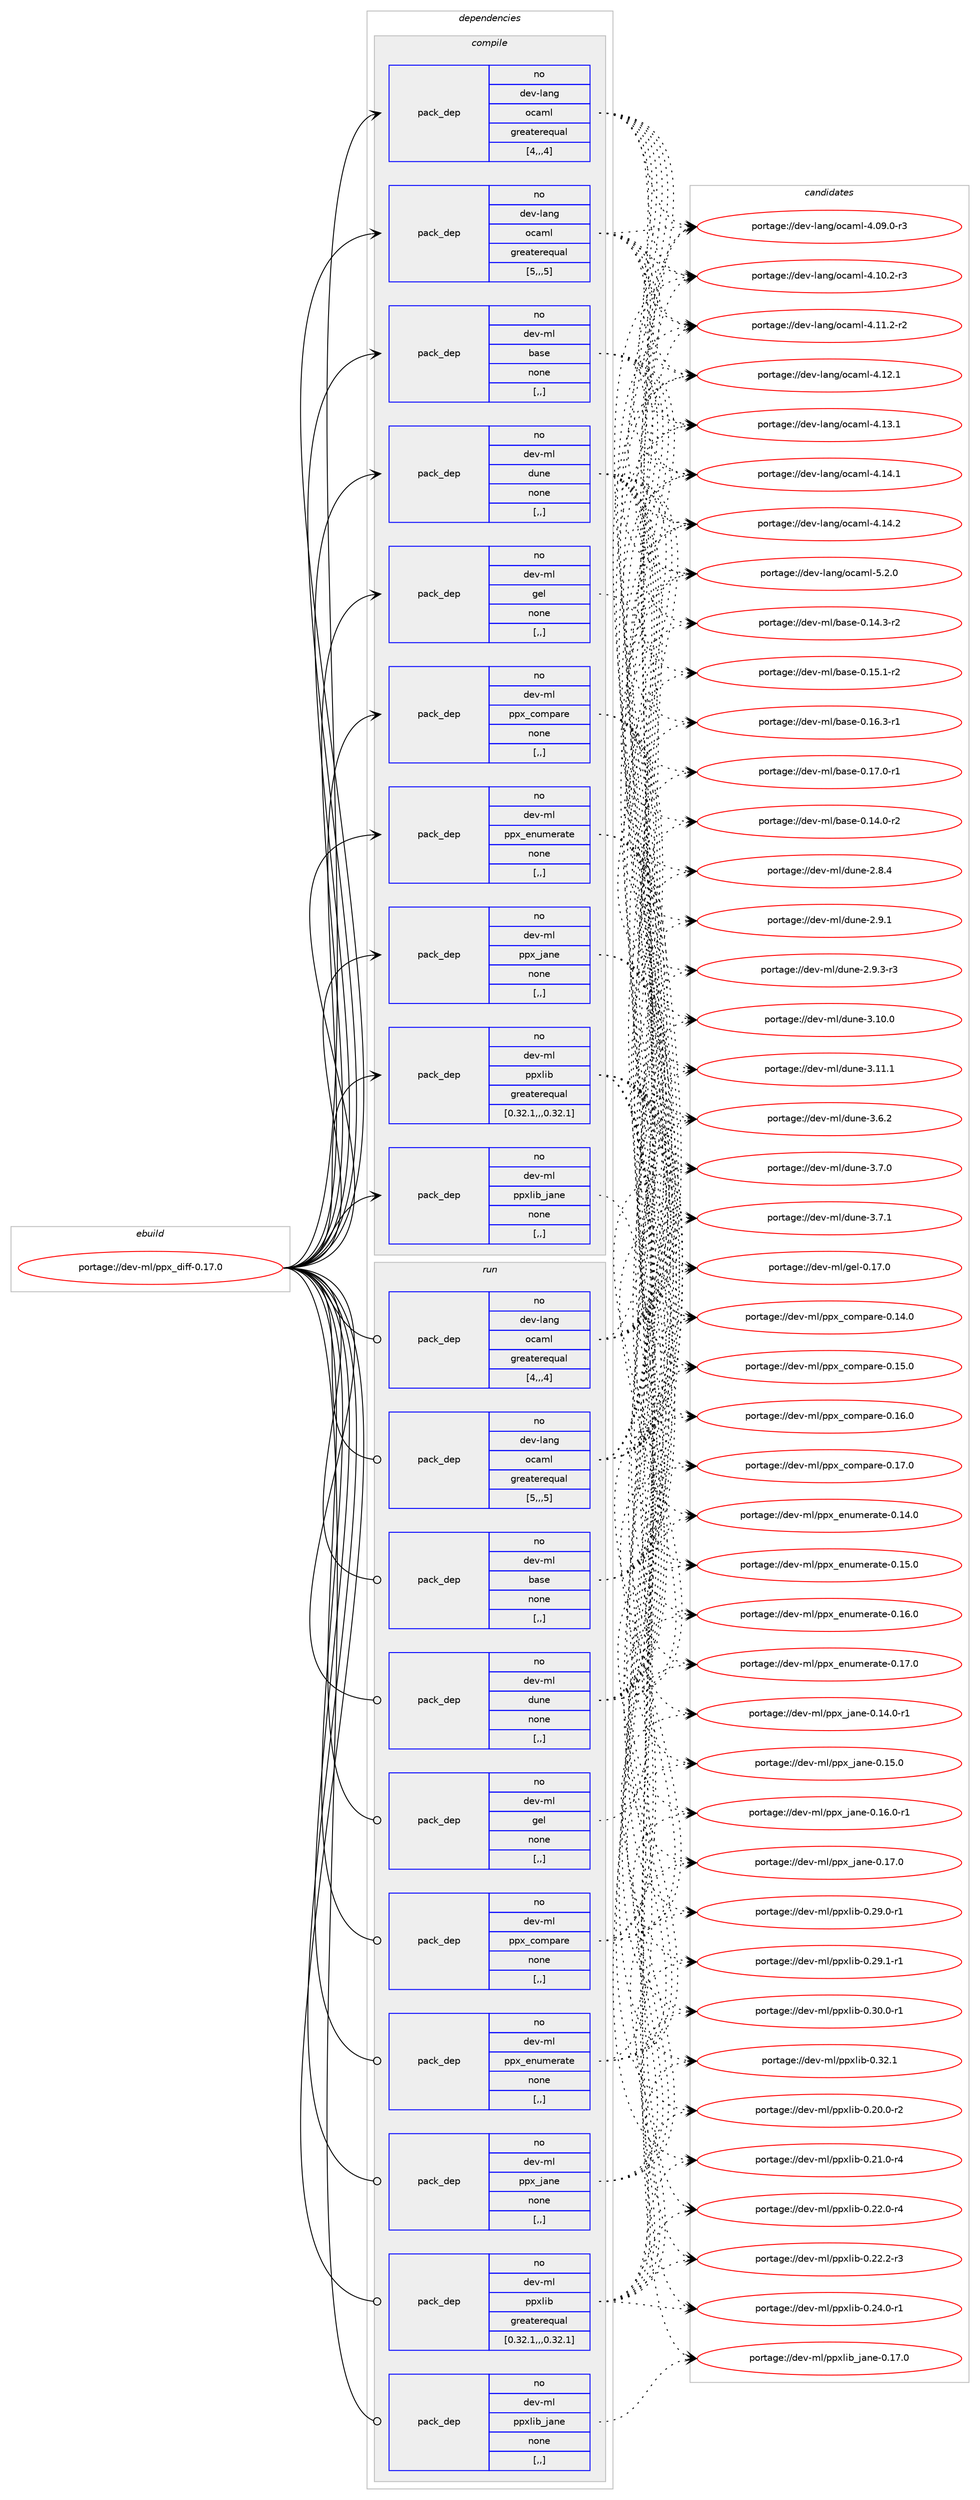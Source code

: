 digraph prolog {

# *************
# Graph options
# *************

newrank=true;
concentrate=true;
compound=true;
graph [rankdir=LR,fontname=Helvetica,fontsize=10,ranksep=1.5];#, ranksep=2.5, nodesep=0.2];
edge  [arrowhead=vee];
node  [fontname=Helvetica,fontsize=10];

# **********
# The ebuild
# **********

subgraph cluster_leftcol {
color=gray;
rank=same;
label=<<i>ebuild</i>>;
id [label="portage://dev-ml/ppx_diff-0.17.0", color=red, width=4, href="../dev-ml/ppx_diff-0.17.0.svg"];
}

# ****************
# The dependencies
# ****************

subgraph cluster_midcol {
color=gray;
label=<<i>dependencies</i>>;
subgraph cluster_compile {
fillcolor="#eeeeee";
style=filled;
label=<<i>compile</i>>;
subgraph pack89373 {
dependency119416 [label=<<TABLE BORDER="0" CELLBORDER="1" CELLSPACING="0" CELLPADDING="4" WIDTH="220"><TR><TD ROWSPAN="6" CELLPADDING="30">pack_dep</TD></TR><TR><TD WIDTH="110">no</TD></TR><TR><TD>dev-lang</TD></TR><TR><TD>ocaml</TD></TR><TR><TD>greaterequal</TD></TR><TR><TD>[4,,,4]</TD></TR></TABLE>>, shape=none, color=blue];
}
id:e -> dependency119416:w [weight=20,style="solid",arrowhead="vee"];
subgraph pack89374 {
dependency119417 [label=<<TABLE BORDER="0" CELLBORDER="1" CELLSPACING="0" CELLPADDING="4" WIDTH="220"><TR><TD ROWSPAN="6" CELLPADDING="30">pack_dep</TD></TR><TR><TD WIDTH="110">no</TD></TR><TR><TD>dev-lang</TD></TR><TR><TD>ocaml</TD></TR><TR><TD>greaterequal</TD></TR><TR><TD>[5,,,5]</TD></TR></TABLE>>, shape=none, color=blue];
}
id:e -> dependency119417:w [weight=20,style="solid",arrowhead="vee"];
subgraph pack89375 {
dependency119418 [label=<<TABLE BORDER="0" CELLBORDER="1" CELLSPACING="0" CELLPADDING="4" WIDTH="220"><TR><TD ROWSPAN="6" CELLPADDING="30">pack_dep</TD></TR><TR><TD WIDTH="110">no</TD></TR><TR><TD>dev-ml</TD></TR><TR><TD>base</TD></TR><TR><TD>none</TD></TR><TR><TD>[,,]</TD></TR></TABLE>>, shape=none, color=blue];
}
id:e -> dependency119418:w [weight=20,style="solid",arrowhead="vee"];
subgraph pack89376 {
dependency119419 [label=<<TABLE BORDER="0" CELLBORDER="1" CELLSPACING="0" CELLPADDING="4" WIDTH="220"><TR><TD ROWSPAN="6" CELLPADDING="30">pack_dep</TD></TR><TR><TD WIDTH="110">no</TD></TR><TR><TD>dev-ml</TD></TR><TR><TD>dune</TD></TR><TR><TD>none</TD></TR><TR><TD>[,,]</TD></TR></TABLE>>, shape=none, color=blue];
}
id:e -> dependency119419:w [weight=20,style="solid",arrowhead="vee"];
subgraph pack89377 {
dependency119420 [label=<<TABLE BORDER="0" CELLBORDER="1" CELLSPACING="0" CELLPADDING="4" WIDTH="220"><TR><TD ROWSPAN="6" CELLPADDING="30">pack_dep</TD></TR><TR><TD WIDTH="110">no</TD></TR><TR><TD>dev-ml</TD></TR><TR><TD>gel</TD></TR><TR><TD>none</TD></TR><TR><TD>[,,]</TD></TR></TABLE>>, shape=none, color=blue];
}
id:e -> dependency119420:w [weight=20,style="solid",arrowhead="vee"];
subgraph pack89378 {
dependency119421 [label=<<TABLE BORDER="0" CELLBORDER="1" CELLSPACING="0" CELLPADDING="4" WIDTH="220"><TR><TD ROWSPAN="6" CELLPADDING="30">pack_dep</TD></TR><TR><TD WIDTH="110">no</TD></TR><TR><TD>dev-ml</TD></TR><TR><TD>ppx_compare</TD></TR><TR><TD>none</TD></TR><TR><TD>[,,]</TD></TR></TABLE>>, shape=none, color=blue];
}
id:e -> dependency119421:w [weight=20,style="solid",arrowhead="vee"];
subgraph pack89379 {
dependency119422 [label=<<TABLE BORDER="0" CELLBORDER="1" CELLSPACING="0" CELLPADDING="4" WIDTH="220"><TR><TD ROWSPAN="6" CELLPADDING="30">pack_dep</TD></TR><TR><TD WIDTH="110">no</TD></TR><TR><TD>dev-ml</TD></TR><TR><TD>ppx_enumerate</TD></TR><TR><TD>none</TD></TR><TR><TD>[,,]</TD></TR></TABLE>>, shape=none, color=blue];
}
id:e -> dependency119422:w [weight=20,style="solid",arrowhead="vee"];
subgraph pack89380 {
dependency119423 [label=<<TABLE BORDER="0" CELLBORDER="1" CELLSPACING="0" CELLPADDING="4" WIDTH="220"><TR><TD ROWSPAN="6" CELLPADDING="30">pack_dep</TD></TR><TR><TD WIDTH="110">no</TD></TR><TR><TD>dev-ml</TD></TR><TR><TD>ppx_jane</TD></TR><TR><TD>none</TD></TR><TR><TD>[,,]</TD></TR></TABLE>>, shape=none, color=blue];
}
id:e -> dependency119423:w [weight=20,style="solid",arrowhead="vee"];
subgraph pack89381 {
dependency119424 [label=<<TABLE BORDER="0" CELLBORDER="1" CELLSPACING="0" CELLPADDING="4" WIDTH="220"><TR><TD ROWSPAN="6" CELLPADDING="30">pack_dep</TD></TR><TR><TD WIDTH="110">no</TD></TR><TR><TD>dev-ml</TD></TR><TR><TD>ppxlib</TD></TR><TR><TD>greaterequal</TD></TR><TR><TD>[0.32.1,,,0.32.1]</TD></TR></TABLE>>, shape=none, color=blue];
}
id:e -> dependency119424:w [weight=20,style="solid",arrowhead="vee"];
subgraph pack89382 {
dependency119425 [label=<<TABLE BORDER="0" CELLBORDER="1" CELLSPACING="0" CELLPADDING="4" WIDTH="220"><TR><TD ROWSPAN="6" CELLPADDING="30">pack_dep</TD></TR><TR><TD WIDTH="110">no</TD></TR><TR><TD>dev-ml</TD></TR><TR><TD>ppxlib_jane</TD></TR><TR><TD>none</TD></TR><TR><TD>[,,]</TD></TR></TABLE>>, shape=none, color=blue];
}
id:e -> dependency119425:w [weight=20,style="solid",arrowhead="vee"];
}
subgraph cluster_compileandrun {
fillcolor="#eeeeee";
style=filled;
label=<<i>compile and run</i>>;
}
subgraph cluster_run {
fillcolor="#eeeeee";
style=filled;
label=<<i>run</i>>;
subgraph pack89383 {
dependency119426 [label=<<TABLE BORDER="0" CELLBORDER="1" CELLSPACING="0" CELLPADDING="4" WIDTH="220"><TR><TD ROWSPAN="6" CELLPADDING="30">pack_dep</TD></TR><TR><TD WIDTH="110">no</TD></TR><TR><TD>dev-lang</TD></TR><TR><TD>ocaml</TD></TR><TR><TD>greaterequal</TD></TR><TR><TD>[4,,,4]</TD></TR></TABLE>>, shape=none, color=blue];
}
id:e -> dependency119426:w [weight=20,style="solid",arrowhead="odot"];
subgraph pack89384 {
dependency119427 [label=<<TABLE BORDER="0" CELLBORDER="1" CELLSPACING="0" CELLPADDING="4" WIDTH="220"><TR><TD ROWSPAN="6" CELLPADDING="30">pack_dep</TD></TR><TR><TD WIDTH="110">no</TD></TR><TR><TD>dev-lang</TD></TR><TR><TD>ocaml</TD></TR><TR><TD>greaterequal</TD></TR><TR><TD>[5,,,5]</TD></TR></TABLE>>, shape=none, color=blue];
}
id:e -> dependency119427:w [weight=20,style="solid",arrowhead="odot"];
subgraph pack89385 {
dependency119428 [label=<<TABLE BORDER="0" CELLBORDER="1" CELLSPACING="0" CELLPADDING="4" WIDTH="220"><TR><TD ROWSPAN="6" CELLPADDING="30">pack_dep</TD></TR><TR><TD WIDTH="110">no</TD></TR><TR><TD>dev-ml</TD></TR><TR><TD>base</TD></TR><TR><TD>none</TD></TR><TR><TD>[,,]</TD></TR></TABLE>>, shape=none, color=blue];
}
id:e -> dependency119428:w [weight=20,style="solid",arrowhead="odot"];
subgraph pack89386 {
dependency119429 [label=<<TABLE BORDER="0" CELLBORDER="1" CELLSPACING="0" CELLPADDING="4" WIDTH="220"><TR><TD ROWSPAN="6" CELLPADDING="30">pack_dep</TD></TR><TR><TD WIDTH="110">no</TD></TR><TR><TD>dev-ml</TD></TR><TR><TD>dune</TD></TR><TR><TD>none</TD></TR><TR><TD>[,,]</TD></TR></TABLE>>, shape=none, color=blue];
}
id:e -> dependency119429:w [weight=20,style="solid",arrowhead="odot"];
subgraph pack89387 {
dependency119430 [label=<<TABLE BORDER="0" CELLBORDER="1" CELLSPACING="0" CELLPADDING="4" WIDTH="220"><TR><TD ROWSPAN="6" CELLPADDING="30">pack_dep</TD></TR><TR><TD WIDTH="110">no</TD></TR><TR><TD>dev-ml</TD></TR><TR><TD>gel</TD></TR><TR><TD>none</TD></TR><TR><TD>[,,]</TD></TR></TABLE>>, shape=none, color=blue];
}
id:e -> dependency119430:w [weight=20,style="solid",arrowhead="odot"];
subgraph pack89388 {
dependency119431 [label=<<TABLE BORDER="0" CELLBORDER="1" CELLSPACING="0" CELLPADDING="4" WIDTH="220"><TR><TD ROWSPAN="6" CELLPADDING="30">pack_dep</TD></TR><TR><TD WIDTH="110">no</TD></TR><TR><TD>dev-ml</TD></TR><TR><TD>ppx_compare</TD></TR><TR><TD>none</TD></TR><TR><TD>[,,]</TD></TR></TABLE>>, shape=none, color=blue];
}
id:e -> dependency119431:w [weight=20,style="solid",arrowhead="odot"];
subgraph pack89389 {
dependency119432 [label=<<TABLE BORDER="0" CELLBORDER="1" CELLSPACING="0" CELLPADDING="4" WIDTH="220"><TR><TD ROWSPAN="6" CELLPADDING="30">pack_dep</TD></TR><TR><TD WIDTH="110">no</TD></TR><TR><TD>dev-ml</TD></TR><TR><TD>ppx_enumerate</TD></TR><TR><TD>none</TD></TR><TR><TD>[,,]</TD></TR></TABLE>>, shape=none, color=blue];
}
id:e -> dependency119432:w [weight=20,style="solid",arrowhead="odot"];
subgraph pack89390 {
dependency119433 [label=<<TABLE BORDER="0" CELLBORDER="1" CELLSPACING="0" CELLPADDING="4" WIDTH="220"><TR><TD ROWSPAN="6" CELLPADDING="30">pack_dep</TD></TR><TR><TD WIDTH="110">no</TD></TR><TR><TD>dev-ml</TD></TR><TR><TD>ppx_jane</TD></TR><TR><TD>none</TD></TR><TR><TD>[,,]</TD></TR></TABLE>>, shape=none, color=blue];
}
id:e -> dependency119433:w [weight=20,style="solid",arrowhead="odot"];
subgraph pack89391 {
dependency119434 [label=<<TABLE BORDER="0" CELLBORDER="1" CELLSPACING="0" CELLPADDING="4" WIDTH="220"><TR><TD ROWSPAN="6" CELLPADDING="30">pack_dep</TD></TR><TR><TD WIDTH="110">no</TD></TR><TR><TD>dev-ml</TD></TR><TR><TD>ppxlib</TD></TR><TR><TD>greaterequal</TD></TR><TR><TD>[0.32.1,,,0.32.1]</TD></TR></TABLE>>, shape=none, color=blue];
}
id:e -> dependency119434:w [weight=20,style="solid",arrowhead="odot"];
subgraph pack89392 {
dependency119435 [label=<<TABLE BORDER="0" CELLBORDER="1" CELLSPACING="0" CELLPADDING="4" WIDTH="220"><TR><TD ROWSPAN="6" CELLPADDING="30">pack_dep</TD></TR><TR><TD WIDTH="110">no</TD></TR><TR><TD>dev-ml</TD></TR><TR><TD>ppxlib_jane</TD></TR><TR><TD>none</TD></TR><TR><TD>[,,]</TD></TR></TABLE>>, shape=none, color=blue];
}
id:e -> dependency119435:w [weight=20,style="solid",arrowhead="odot"];
}
}

# **************
# The candidates
# **************

subgraph cluster_choices {
rank=same;
color=gray;
label=<<i>candidates</i>>;

subgraph choice89373 {
color=black;
nodesep=1;
choice1001011184510897110103471119997109108455246485746484511451 [label="portage://dev-lang/ocaml-4.09.0-r3", color=red, width=4,href="../dev-lang/ocaml-4.09.0-r3.svg"];
choice1001011184510897110103471119997109108455246494846504511451 [label="portage://dev-lang/ocaml-4.10.2-r3", color=red, width=4,href="../dev-lang/ocaml-4.10.2-r3.svg"];
choice1001011184510897110103471119997109108455246494946504511450 [label="portage://dev-lang/ocaml-4.11.2-r2", color=red, width=4,href="../dev-lang/ocaml-4.11.2-r2.svg"];
choice100101118451089711010347111999710910845524649504649 [label="portage://dev-lang/ocaml-4.12.1", color=red, width=4,href="../dev-lang/ocaml-4.12.1.svg"];
choice100101118451089711010347111999710910845524649514649 [label="portage://dev-lang/ocaml-4.13.1", color=red, width=4,href="../dev-lang/ocaml-4.13.1.svg"];
choice100101118451089711010347111999710910845524649524649 [label="portage://dev-lang/ocaml-4.14.1", color=red, width=4,href="../dev-lang/ocaml-4.14.1.svg"];
choice100101118451089711010347111999710910845524649524650 [label="portage://dev-lang/ocaml-4.14.2", color=red, width=4,href="../dev-lang/ocaml-4.14.2.svg"];
choice1001011184510897110103471119997109108455346504648 [label="portage://dev-lang/ocaml-5.2.0", color=red, width=4,href="../dev-lang/ocaml-5.2.0.svg"];
dependency119416:e -> choice1001011184510897110103471119997109108455246485746484511451:w [style=dotted,weight="100"];
dependency119416:e -> choice1001011184510897110103471119997109108455246494846504511451:w [style=dotted,weight="100"];
dependency119416:e -> choice1001011184510897110103471119997109108455246494946504511450:w [style=dotted,weight="100"];
dependency119416:e -> choice100101118451089711010347111999710910845524649504649:w [style=dotted,weight="100"];
dependency119416:e -> choice100101118451089711010347111999710910845524649514649:w [style=dotted,weight="100"];
dependency119416:e -> choice100101118451089711010347111999710910845524649524649:w [style=dotted,weight="100"];
dependency119416:e -> choice100101118451089711010347111999710910845524649524650:w [style=dotted,weight="100"];
dependency119416:e -> choice1001011184510897110103471119997109108455346504648:w [style=dotted,weight="100"];
}
subgraph choice89374 {
color=black;
nodesep=1;
choice1001011184510897110103471119997109108455246485746484511451 [label="portage://dev-lang/ocaml-4.09.0-r3", color=red, width=4,href="../dev-lang/ocaml-4.09.0-r3.svg"];
choice1001011184510897110103471119997109108455246494846504511451 [label="portage://dev-lang/ocaml-4.10.2-r3", color=red, width=4,href="../dev-lang/ocaml-4.10.2-r3.svg"];
choice1001011184510897110103471119997109108455246494946504511450 [label="portage://dev-lang/ocaml-4.11.2-r2", color=red, width=4,href="../dev-lang/ocaml-4.11.2-r2.svg"];
choice100101118451089711010347111999710910845524649504649 [label="portage://dev-lang/ocaml-4.12.1", color=red, width=4,href="../dev-lang/ocaml-4.12.1.svg"];
choice100101118451089711010347111999710910845524649514649 [label="portage://dev-lang/ocaml-4.13.1", color=red, width=4,href="../dev-lang/ocaml-4.13.1.svg"];
choice100101118451089711010347111999710910845524649524649 [label="portage://dev-lang/ocaml-4.14.1", color=red, width=4,href="../dev-lang/ocaml-4.14.1.svg"];
choice100101118451089711010347111999710910845524649524650 [label="portage://dev-lang/ocaml-4.14.2", color=red, width=4,href="../dev-lang/ocaml-4.14.2.svg"];
choice1001011184510897110103471119997109108455346504648 [label="portage://dev-lang/ocaml-5.2.0", color=red, width=4,href="../dev-lang/ocaml-5.2.0.svg"];
dependency119417:e -> choice1001011184510897110103471119997109108455246485746484511451:w [style=dotted,weight="100"];
dependency119417:e -> choice1001011184510897110103471119997109108455246494846504511451:w [style=dotted,weight="100"];
dependency119417:e -> choice1001011184510897110103471119997109108455246494946504511450:w [style=dotted,weight="100"];
dependency119417:e -> choice100101118451089711010347111999710910845524649504649:w [style=dotted,weight="100"];
dependency119417:e -> choice100101118451089711010347111999710910845524649514649:w [style=dotted,weight="100"];
dependency119417:e -> choice100101118451089711010347111999710910845524649524649:w [style=dotted,weight="100"];
dependency119417:e -> choice100101118451089711010347111999710910845524649524650:w [style=dotted,weight="100"];
dependency119417:e -> choice1001011184510897110103471119997109108455346504648:w [style=dotted,weight="100"];
}
subgraph choice89375 {
color=black;
nodesep=1;
choice10010111845109108479897115101454846495246484511450 [label="portage://dev-ml/base-0.14.0-r2", color=red, width=4,href="../dev-ml/base-0.14.0-r2.svg"];
choice10010111845109108479897115101454846495246514511450 [label="portage://dev-ml/base-0.14.3-r2", color=red, width=4,href="../dev-ml/base-0.14.3-r2.svg"];
choice10010111845109108479897115101454846495346494511450 [label="portage://dev-ml/base-0.15.1-r2", color=red, width=4,href="../dev-ml/base-0.15.1-r2.svg"];
choice10010111845109108479897115101454846495446514511449 [label="portage://dev-ml/base-0.16.3-r1", color=red, width=4,href="../dev-ml/base-0.16.3-r1.svg"];
choice10010111845109108479897115101454846495546484511449 [label="portage://dev-ml/base-0.17.0-r1", color=red, width=4,href="../dev-ml/base-0.17.0-r1.svg"];
dependency119418:e -> choice10010111845109108479897115101454846495246484511450:w [style=dotted,weight="100"];
dependency119418:e -> choice10010111845109108479897115101454846495246514511450:w [style=dotted,weight="100"];
dependency119418:e -> choice10010111845109108479897115101454846495346494511450:w [style=dotted,weight="100"];
dependency119418:e -> choice10010111845109108479897115101454846495446514511449:w [style=dotted,weight="100"];
dependency119418:e -> choice10010111845109108479897115101454846495546484511449:w [style=dotted,weight="100"];
}
subgraph choice89376 {
color=black;
nodesep=1;
choice1001011184510910847100117110101455046564652 [label="portage://dev-ml/dune-2.8.4", color=red, width=4,href="../dev-ml/dune-2.8.4.svg"];
choice1001011184510910847100117110101455046574649 [label="portage://dev-ml/dune-2.9.1", color=red, width=4,href="../dev-ml/dune-2.9.1.svg"];
choice10010111845109108471001171101014550465746514511451 [label="portage://dev-ml/dune-2.9.3-r3", color=red, width=4,href="../dev-ml/dune-2.9.3-r3.svg"];
choice100101118451091084710011711010145514649484648 [label="portage://dev-ml/dune-3.10.0", color=red, width=4,href="../dev-ml/dune-3.10.0.svg"];
choice100101118451091084710011711010145514649494649 [label="portage://dev-ml/dune-3.11.1", color=red, width=4,href="../dev-ml/dune-3.11.1.svg"];
choice1001011184510910847100117110101455146544650 [label="portage://dev-ml/dune-3.6.2", color=red, width=4,href="../dev-ml/dune-3.6.2.svg"];
choice1001011184510910847100117110101455146554648 [label="portage://dev-ml/dune-3.7.0", color=red, width=4,href="../dev-ml/dune-3.7.0.svg"];
choice1001011184510910847100117110101455146554649 [label="portage://dev-ml/dune-3.7.1", color=red, width=4,href="../dev-ml/dune-3.7.1.svg"];
dependency119419:e -> choice1001011184510910847100117110101455046564652:w [style=dotted,weight="100"];
dependency119419:e -> choice1001011184510910847100117110101455046574649:w [style=dotted,weight="100"];
dependency119419:e -> choice10010111845109108471001171101014550465746514511451:w [style=dotted,weight="100"];
dependency119419:e -> choice100101118451091084710011711010145514649484648:w [style=dotted,weight="100"];
dependency119419:e -> choice100101118451091084710011711010145514649494649:w [style=dotted,weight="100"];
dependency119419:e -> choice1001011184510910847100117110101455146544650:w [style=dotted,weight="100"];
dependency119419:e -> choice1001011184510910847100117110101455146554648:w [style=dotted,weight="100"];
dependency119419:e -> choice1001011184510910847100117110101455146554649:w [style=dotted,weight="100"];
}
subgraph choice89377 {
color=black;
nodesep=1;
choice100101118451091084710310110845484649554648 [label="portage://dev-ml/gel-0.17.0", color=red, width=4,href="../dev-ml/gel-0.17.0.svg"];
dependency119420:e -> choice100101118451091084710310110845484649554648:w [style=dotted,weight="100"];
}
subgraph choice89378 {
color=black;
nodesep=1;
choice100101118451091084711211212095991111091129711410145484649524648 [label="portage://dev-ml/ppx_compare-0.14.0", color=red, width=4,href="../dev-ml/ppx_compare-0.14.0.svg"];
choice100101118451091084711211212095991111091129711410145484649534648 [label="portage://dev-ml/ppx_compare-0.15.0", color=red, width=4,href="../dev-ml/ppx_compare-0.15.0.svg"];
choice100101118451091084711211212095991111091129711410145484649544648 [label="portage://dev-ml/ppx_compare-0.16.0", color=red, width=4,href="../dev-ml/ppx_compare-0.16.0.svg"];
choice100101118451091084711211212095991111091129711410145484649554648 [label="portage://dev-ml/ppx_compare-0.17.0", color=red, width=4,href="../dev-ml/ppx_compare-0.17.0.svg"];
dependency119421:e -> choice100101118451091084711211212095991111091129711410145484649524648:w [style=dotted,weight="100"];
dependency119421:e -> choice100101118451091084711211212095991111091129711410145484649534648:w [style=dotted,weight="100"];
dependency119421:e -> choice100101118451091084711211212095991111091129711410145484649544648:w [style=dotted,weight="100"];
dependency119421:e -> choice100101118451091084711211212095991111091129711410145484649554648:w [style=dotted,weight="100"];
}
subgraph choice89379 {
color=black;
nodesep=1;
choice1001011184510910847112112120951011101171091011149711610145484649524648 [label="portage://dev-ml/ppx_enumerate-0.14.0", color=red, width=4,href="../dev-ml/ppx_enumerate-0.14.0.svg"];
choice1001011184510910847112112120951011101171091011149711610145484649534648 [label="portage://dev-ml/ppx_enumerate-0.15.0", color=red, width=4,href="../dev-ml/ppx_enumerate-0.15.0.svg"];
choice1001011184510910847112112120951011101171091011149711610145484649544648 [label="portage://dev-ml/ppx_enumerate-0.16.0", color=red, width=4,href="../dev-ml/ppx_enumerate-0.16.0.svg"];
choice1001011184510910847112112120951011101171091011149711610145484649554648 [label="portage://dev-ml/ppx_enumerate-0.17.0", color=red, width=4,href="../dev-ml/ppx_enumerate-0.17.0.svg"];
dependency119422:e -> choice1001011184510910847112112120951011101171091011149711610145484649524648:w [style=dotted,weight="100"];
dependency119422:e -> choice1001011184510910847112112120951011101171091011149711610145484649534648:w [style=dotted,weight="100"];
dependency119422:e -> choice1001011184510910847112112120951011101171091011149711610145484649544648:w [style=dotted,weight="100"];
dependency119422:e -> choice1001011184510910847112112120951011101171091011149711610145484649554648:w [style=dotted,weight="100"];
}
subgraph choice89380 {
color=black;
nodesep=1;
choice10010111845109108471121121209510697110101454846495246484511449 [label="portage://dev-ml/ppx_jane-0.14.0-r1", color=red, width=4,href="../dev-ml/ppx_jane-0.14.0-r1.svg"];
choice1001011184510910847112112120951069711010145484649534648 [label="portage://dev-ml/ppx_jane-0.15.0", color=red, width=4,href="../dev-ml/ppx_jane-0.15.0.svg"];
choice10010111845109108471121121209510697110101454846495446484511449 [label="portage://dev-ml/ppx_jane-0.16.0-r1", color=red, width=4,href="../dev-ml/ppx_jane-0.16.0-r1.svg"];
choice1001011184510910847112112120951069711010145484649554648 [label="portage://dev-ml/ppx_jane-0.17.0", color=red, width=4,href="../dev-ml/ppx_jane-0.17.0.svg"];
dependency119423:e -> choice10010111845109108471121121209510697110101454846495246484511449:w [style=dotted,weight="100"];
dependency119423:e -> choice1001011184510910847112112120951069711010145484649534648:w [style=dotted,weight="100"];
dependency119423:e -> choice10010111845109108471121121209510697110101454846495446484511449:w [style=dotted,weight="100"];
dependency119423:e -> choice1001011184510910847112112120951069711010145484649554648:w [style=dotted,weight="100"];
}
subgraph choice89381 {
color=black;
nodesep=1;
choice100101118451091084711211212010810598454846504846484511450 [label="portage://dev-ml/ppxlib-0.20.0-r2", color=red, width=4,href="../dev-ml/ppxlib-0.20.0-r2.svg"];
choice100101118451091084711211212010810598454846504946484511452 [label="portage://dev-ml/ppxlib-0.21.0-r4", color=red, width=4,href="../dev-ml/ppxlib-0.21.0-r4.svg"];
choice100101118451091084711211212010810598454846505046484511452 [label="portage://dev-ml/ppxlib-0.22.0-r4", color=red, width=4,href="../dev-ml/ppxlib-0.22.0-r4.svg"];
choice100101118451091084711211212010810598454846505046504511451 [label="portage://dev-ml/ppxlib-0.22.2-r3", color=red, width=4,href="../dev-ml/ppxlib-0.22.2-r3.svg"];
choice100101118451091084711211212010810598454846505246484511449 [label="portage://dev-ml/ppxlib-0.24.0-r1", color=red, width=4,href="../dev-ml/ppxlib-0.24.0-r1.svg"];
choice100101118451091084711211212010810598454846505746484511449 [label="portage://dev-ml/ppxlib-0.29.0-r1", color=red, width=4,href="../dev-ml/ppxlib-0.29.0-r1.svg"];
choice100101118451091084711211212010810598454846505746494511449 [label="portage://dev-ml/ppxlib-0.29.1-r1", color=red, width=4,href="../dev-ml/ppxlib-0.29.1-r1.svg"];
choice100101118451091084711211212010810598454846514846484511449 [label="portage://dev-ml/ppxlib-0.30.0-r1", color=red, width=4,href="../dev-ml/ppxlib-0.30.0-r1.svg"];
choice10010111845109108471121121201081059845484651504649 [label="portage://dev-ml/ppxlib-0.32.1", color=red, width=4,href="../dev-ml/ppxlib-0.32.1.svg"];
dependency119424:e -> choice100101118451091084711211212010810598454846504846484511450:w [style=dotted,weight="100"];
dependency119424:e -> choice100101118451091084711211212010810598454846504946484511452:w [style=dotted,weight="100"];
dependency119424:e -> choice100101118451091084711211212010810598454846505046484511452:w [style=dotted,weight="100"];
dependency119424:e -> choice100101118451091084711211212010810598454846505046504511451:w [style=dotted,weight="100"];
dependency119424:e -> choice100101118451091084711211212010810598454846505246484511449:w [style=dotted,weight="100"];
dependency119424:e -> choice100101118451091084711211212010810598454846505746484511449:w [style=dotted,weight="100"];
dependency119424:e -> choice100101118451091084711211212010810598454846505746494511449:w [style=dotted,weight="100"];
dependency119424:e -> choice100101118451091084711211212010810598454846514846484511449:w [style=dotted,weight="100"];
dependency119424:e -> choice10010111845109108471121121201081059845484651504649:w [style=dotted,weight="100"];
}
subgraph choice89382 {
color=black;
nodesep=1;
choice100101118451091084711211212010810598951069711010145484649554648 [label="portage://dev-ml/ppxlib_jane-0.17.0", color=red, width=4,href="../dev-ml/ppxlib_jane-0.17.0.svg"];
dependency119425:e -> choice100101118451091084711211212010810598951069711010145484649554648:w [style=dotted,weight="100"];
}
subgraph choice89383 {
color=black;
nodesep=1;
choice1001011184510897110103471119997109108455246485746484511451 [label="portage://dev-lang/ocaml-4.09.0-r3", color=red, width=4,href="../dev-lang/ocaml-4.09.0-r3.svg"];
choice1001011184510897110103471119997109108455246494846504511451 [label="portage://dev-lang/ocaml-4.10.2-r3", color=red, width=4,href="../dev-lang/ocaml-4.10.2-r3.svg"];
choice1001011184510897110103471119997109108455246494946504511450 [label="portage://dev-lang/ocaml-4.11.2-r2", color=red, width=4,href="../dev-lang/ocaml-4.11.2-r2.svg"];
choice100101118451089711010347111999710910845524649504649 [label="portage://dev-lang/ocaml-4.12.1", color=red, width=4,href="../dev-lang/ocaml-4.12.1.svg"];
choice100101118451089711010347111999710910845524649514649 [label="portage://dev-lang/ocaml-4.13.1", color=red, width=4,href="../dev-lang/ocaml-4.13.1.svg"];
choice100101118451089711010347111999710910845524649524649 [label="portage://dev-lang/ocaml-4.14.1", color=red, width=4,href="../dev-lang/ocaml-4.14.1.svg"];
choice100101118451089711010347111999710910845524649524650 [label="portage://dev-lang/ocaml-4.14.2", color=red, width=4,href="../dev-lang/ocaml-4.14.2.svg"];
choice1001011184510897110103471119997109108455346504648 [label="portage://dev-lang/ocaml-5.2.0", color=red, width=4,href="../dev-lang/ocaml-5.2.0.svg"];
dependency119426:e -> choice1001011184510897110103471119997109108455246485746484511451:w [style=dotted,weight="100"];
dependency119426:e -> choice1001011184510897110103471119997109108455246494846504511451:w [style=dotted,weight="100"];
dependency119426:e -> choice1001011184510897110103471119997109108455246494946504511450:w [style=dotted,weight="100"];
dependency119426:e -> choice100101118451089711010347111999710910845524649504649:w [style=dotted,weight="100"];
dependency119426:e -> choice100101118451089711010347111999710910845524649514649:w [style=dotted,weight="100"];
dependency119426:e -> choice100101118451089711010347111999710910845524649524649:w [style=dotted,weight="100"];
dependency119426:e -> choice100101118451089711010347111999710910845524649524650:w [style=dotted,weight="100"];
dependency119426:e -> choice1001011184510897110103471119997109108455346504648:w [style=dotted,weight="100"];
}
subgraph choice89384 {
color=black;
nodesep=1;
choice1001011184510897110103471119997109108455246485746484511451 [label="portage://dev-lang/ocaml-4.09.0-r3", color=red, width=4,href="../dev-lang/ocaml-4.09.0-r3.svg"];
choice1001011184510897110103471119997109108455246494846504511451 [label="portage://dev-lang/ocaml-4.10.2-r3", color=red, width=4,href="../dev-lang/ocaml-4.10.2-r3.svg"];
choice1001011184510897110103471119997109108455246494946504511450 [label="portage://dev-lang/ocaml-4.11.2-r2", color=red, width=4,href="../dev-lang/ocaml-4.11.2-r2.svg"];
choice100101118451089711010347111999710910845524649504649 [label="portage://dev-lang/ocaml-4.12.1", color=red, width=4,href="../dev-lang/ocaml-4.12.1.svg"];
choice100101118451089711010347111999710910845524649514649 [label="portage://dev-lang/ocaml-4.13.1", color=red, width=4,href="../dev-lang/ocaml-4.13.1.svg"];
choice100101118451089711010347111999710910845524649524649 [label="portage://dev-lang/ocaml-4.14.1", color=red, width=4,href="../dev-lang/ocaml-4.14.1.svg"];
choice100101118451089711010347111999710910845524649524650 [label="portage://dev-lang/ocaml-4.14.2", color=red, width=4,href="../dev-lang/ocaml-4.14.2.svg"];
choice1001011184510897110103471119997109108455346504648 [label="portage://dev-lang/ocaml-5.2.0", color=red, width=4,href="../dev-lang/ocaml-5.2.0.svg"];
dependency119427:e -> choice1001011184510897110103471119997109108455246485746484511451:w [style=dotted,weight="100"];
dependency119427:e -> choice1001011184510897110103471119997109108455246494846504511451:w [style=dotted,weight="100"];
dependency119427:e -> choice1001011184510897110103471119997109108455246494946504511450:w [style=dotted,weight="100"];
dependency119427:e -> choice100101118451089711010347111999710910845524649504649:w [style=dotted,weight="100"];
dependency119427:e -> choice100101118451089711010347111999710910845524649514649:w [style=dotted,weight="100"];
dependency119427:e -> choice100101118451089711010347111999710910845524649524649:w [style=dotted,weight="100"];
dependency119427:e -> choice100101118451089711010347111999710910845524649524650:w [style=dotted,weight="100"];
dependency119427:e -> choice1001011184510897110103471119997109108455346504648:w [style=dotted,weight="100"];
}
subgraph choice89385 {
color=black;
nodesep=1;
choice10010111845109108479897115101454846495246484511450 [label="portage://dev-ml/base-0.14.0-r2", color=red, width=4,href="../dev-ml/base-0.14.0-r2.svg"];
choice10010111845109108479897115101454846495246514511450 [label="portage://dev-ml/base-0.14.3-r2", color=red, width=4,href="../dev-ml/base-0.14.3-r2.svg"];
choice10010111845109108479897115101454846495346494511450 [label="portage://dev-ml/base-0.15.1-r2", color=red, width=4,href="../dev-ml/base-0.15.1-r2.svg"];
choice10010111845109108479897115101454846495446514511449 [label="portage://dev-ml/base-0.16.3-r1", color=red, width=4,href="../dev-ml/base-0.16.3-r1.svg"];
choice10010111845109108479897115101454846495546484511449 [label="portage://dev-ml/base-0.17.0-r1", color=red, width=4,href="../dev-ml/base-0.17.0-r1.svg"];
dependency119428:e -> choice10010111845109108479897115101454846495246484511450:w [style=dotted,weight="100"];
dependency119428:e -> choice10010111845109108479897115101454846495246514511450:w [style=dotted,weight="100"];
dependency119428:e -> choice10010111845109108479897115101454846495346494511450:w [style=dotted,weight="100"];
dependency119428:e -> choice10010111845109108479897115101454846495446514511449:w [style=dotted,weight="100"];
dependency119428:e -> choice10010111845109108479897115101454846495546484511449:w [style=dotted,weight="100"];
}
subgraph choice89386 {
color=black;
nodesep=1;
choice1001011184510910847100117110101455046564652 [label="portage://dev-ml/dune-2.8.4", color=red, width=4,href="../dev-ml/dune-2.8.4.svg"];
choice1001011184510910847100117110101455046574649 [label="portage://dev-ml/dune-2.9.1", color=red, width=4,href="../dev-ml/dune-2.9.1.svg"];
choice10010111845109108471001171101014550465746514511451 [label="portage://dev-ml/dune-2.9.3-r3", color=red, width=4,href="../dev-ml/dune-2.9.3-r3.svg"];
choice100101118451091084710011711010145514649484648 [label="portage://dev-ml/dune-3.10.0", color=red, width=4,href="../dev-ml/dune-3.10.0.svg"];
choice100101118451091084710011711010145514649494649 [label="portage://dev-ml/dune-3.11.1", color=red, width=4,href="../dev-ml/dune-3.11.1.svg"];
choice1001011184510910847100117110101455146544650 [label="portage://dev-ml/dune-3.6.2", color=red, width=4,href="../dev-ml/dune-3.6.2.svg"];
choice1001011184510910847100117110101455146554648 [label="portage://dev-ml/dune-3.7.0", color=red, width=4,href="../dev-ml/dune-3.7.0.svg"];
choice1001011184510910847100117110101455146554649 [label="portage://dev-ml/dune-3.7.1", color=red, width=4,href="../dev-ml/dune-3.7.1.svg"];
dependency119429:e -> choice1001011184510910847100117110101455046564652:w [style=dotted,weight="100"];
dependency119429:e -> choice1001011184510910847100117110101455046574649:w [style=dotted,weight="100"];
dependency119429:e -> choice10010111845109108471001171101014550465746514511451:w [style=dotted,weight="100"];
dependency119429:e -> choice100101118451091084710011711010145514649484648:w [style=dotted,weight="100"];
dependency119429:e -> choice100101118451091084710011711010145514649494649:w [style=dotted,weight="100"];
dependency119429:e -> choice1001011184510910847100117110101455146544650:w [style=dotted,weight="100"];
dependency119429:e -> choice1001011184510910847100117110101455146554648:w [style=dotted,weight="100"];
dependency119429:e -> choice1001011184510910847100117110101455146554649:w [style=dotted,weight="100"];
}
subgraph choice89387 {
color=black;
nodesep=1;
choice100101118451091084710310110845484649554648 [label="portage://dev-ml/gel-0.17.0", color=red, width=4,href="../dev-ml/gel-0.17.0.svg"];
dependency119430:e -> choice100101118451091084710310110845484649554648:w [style=dotted,weight="100"];
}
subgraph choice89388 {
color=black;
nodesep=1;
choice100101118451091084711211212095991111091129711410145484649524648 [label="portage://dev-ml/ppx_compare-0.14.0", color=red, width=4,href="../dev-ml/ppx_compare-0.14.0.svg"];
choice100101118451091084711211212095991111091129711410145484649534648 [label="portage://dev-ml/ppx_compare-0.15.0", color=red, width=4,href="../dev-ml/ppx_compare-0.15.0.svg"];
choice100101118451091084711211212095991111091129711410145484649544648 [label="portage://dev-ml/ppx_compare-0.16.0", color=red, width=4,href="../dev-ml/ppx_compare-0.16.0.svg"];
choice100101118451091084711211212095991111091129711410145484649554648 [label="portage://dev-ml/ppx_compare-0.17.0", color=red, width=4,href="../dev-ml/ppx_compare-0.17.0.svg"];
dependency119431:e -> choice100101118451091084711211212095991111091129711410145484649524648:w [style=dotted,weight="100"];
dependency119431:e -> choice100101118451091084711211212095991111091129711410145484649534648:w [style=dotted,weight="100"];
dependency119431:e -> choice100101118451091084711211212095991111091129711410145484649544648:w [style=dotted,weight="100"];
dependency119431:e -> choice100101118451091084711211212095991111091129711410145484649554648:w [style=dotted,weight="100"];
}
subgraph choice89389 {
color=black;
nodesep=1;
choice1001011184510910847112112120951011101171091011149711610145484649524648 [label="portage://dev-ml/ppx_enumerate-0.14.0", color=red, width=4,href="../dev-ml/ppx_enumerate-0.14.0.svg"];
choice1001011184510910847112112120951011101171091011149711610145484649534648 [label="portage://dev-ml/ppx_enumerate-0.15.0", color=red, width=4,href="../dev-ml/ppx_enumerate-0.15.0.svg"];
choice1001011184510910847112112120951011101171091011149711610145484649544648 [label="portage://dev-ml/ppx_enumerate-0.16.0", color=red, width=4,href="../dev-ml/ppx_enumerate-0.16.0.svg"];
choice1001011184510910847112112120951011101171091011149711610145484649554648 [label="portage://dev-ml/ppx_enumerate-0.17.0", color=red, width=4,href="../dev-ml/ppx_enumerate-0.17.0.svg"];
dependency119432:e -> choice1001011184510910847112112120951011101171091011149711610145484649524648:w [style=dotted,weight="100"];
dependency119432:e -> choice1001011184510910847112112120951011101171091011149711610145484649534648:w [style=dotted,weight="100"];
dependency119432:e -> choice1001011184510910847112112120951011101171091011149711610145484649544648:w [style=dotted,weight="100"];
dependency119432:e -> choice1001011184510910847112112120951011101171091011149711610145484649554648:w [style=dotted,weight="100"];
}
subgraph choice89390 {
color=black;
nodesep=1;
choice10010111845109108471121121209510697110101454846495246484511449 [label="portage://dev-ml/ppx_jane-0.14.0-r1", color=red, width=4,href="../dev-ml/ppx_jane-0.14.0-r1.svg"];
choice1001011184510910847112112120951069711010145484649534648 [label="portage://dev-ml/ppx_jane-0.15.0", color=red, width=4,href="../dev-ml/ppx_jane-0.15.0.svg"];
choice10010111845109108471121121209510697110101454846495446484511449 [label="portage://dev-ml/ppx_jane-0.16.0-r1", color=red, width=4,href="../dev-ml/ppx_jane-0.16.0-r1.svg"];
choice1001011184510910847112112120951069711010145484649554648 [label="portage://dev-ml/ppx_jane-0.17.0", color=red, width=4,href="../dev-ml/ppx_jane-0.17.0.svg"];
dependency119433:e -> choice10010111845109108471121121209510697110101454846495246484511449:w [style=dotted,weight="100"];
dependency119433:e -> choice1001011184510910847112112120951069711010145484649534648:w [style=dotted,weight="100"];
dependency119433:e -> choice10010111845109108471121121209510697110101454846495446484511449:w [style=dotted,weight="100"];
dependency119433:e -> choice1001011184510910847112112120951069711010145484649554648:w [style=dotted,weight="100"];
}
subgraph choice89391 {
color=black;
nodesep=1;
choice100101118451091084711211212010810598454846504846484511450 [label="portage://dev-ml/ppxlib-0.20.0-r2", color=red, width=4,href="../dev-ml/ppxlib-0.20.0-r2.svg"];
choice100101118451091084711211212010810598454846504946484511452 [label="portage://dev-ml/ppxlib-0.21.0-r4", color=red, width=4,href="../dev-ml/ppxlib-0.21.0-r4.svg"];
choice100101118451091084711211212010810598454846505046484511452 [label="portage://dev-ml/ppxlib-0.22.0-r4", color=red, width=4,href="../dev-ml/ppxlib-0.22.0-r4.svg"];
choice100101118451091084711211212010810598454846505046504511451 [label="portage://dev-ml/ppxlib-0.22.2-r3", color=red, width=4,href="../dev-ml/ppxlib-0.22.2-r3.svg"];
choice100101118451091084711211212010810598454846505246484511449 [label="portage://dev-ml/ppxlib-0.24.0-r1", color=red, width=4,href="../dev-ml/ppxlib-0.24.0-r1.svg"];
choice100101118451091084711211212010810598454846505746484511449 [label="portage://dev-ml/ppxlib-0.29.0-r1", color=red, width=4,href="../dev-ml/ppxlib-0.29.0-r1.svg"];
choice100101118451091084711211212010810598454846505746494511449 [label="portage://dev-ml/ppxlib-0.29.1-r1", color=red, width=4,href="../dev-ml/ppxlib-0.29.1-r1.svg"];
choice100101118451091084711211212010810598454846514846484511449 [label="portage://dev-ml/ppxlib-0.30.0-r1", color=red, width=4,href="../dev-ml/ppxlib-0.30.0-r1.svg"];
choice10010111845109108471121121201081059845484651504649 [label="portage://dev-ml/ppxlib-0.32.1", color=red, width=4,href="../dev-ml/ppxlib-0.32.1.svg"];
dependency119434:e -> choice100101118451091084711211212010810598454846504846484511450:w [style=dotted,weight="100"];
dependency119434:e -> choice100101118451091084711211212010810598454846504946484511452:w [style=dotted,weight="100"];
dependency119434:e -> choice100101118451091084711211212010810598454846505046484511452:w [style=dotted,weight="100"];
dependency119434:e -> choice100101118451091084711211212010810598454846505046504511451:w [style=dotted,weight="100"];
dependency119434:e -> choice100101118451091084711211212010810598454846505246484511449:w [style=dotted,weight="100"];
dependency119434:e -> choice100101118451091084711211212010810598454846505746484511449:w [style=dotted,weight="100"];
dependency119434:e -> choice100101118451091084711211212010810598454846505746494511449:w [style=dotted,weight="100"];
dependency119434:e -> choice100101118451091084711211212010810598454846514846484511449:w [style=dotted,weight="100"];
dependency119434:e -> choice10010111845109108471121121201081059845484651504649:w [style=dotted,weight="100"];
}
subgraph choice89392 {
color=black;
nodesep=1;
choice100101118451091084711211212010810598951069711010145484649554648 [label="portage://dev-ml/ppxlib_jane-0.17.0", color=red, width=4,href="../dev-ml/ppxlib_jane-0.17.0.svg"];
dependency119435:e -> choice100101118451091084711211212010810598951069711010145484649554648:w [style=dotted,weight="100"];
}
}

}
